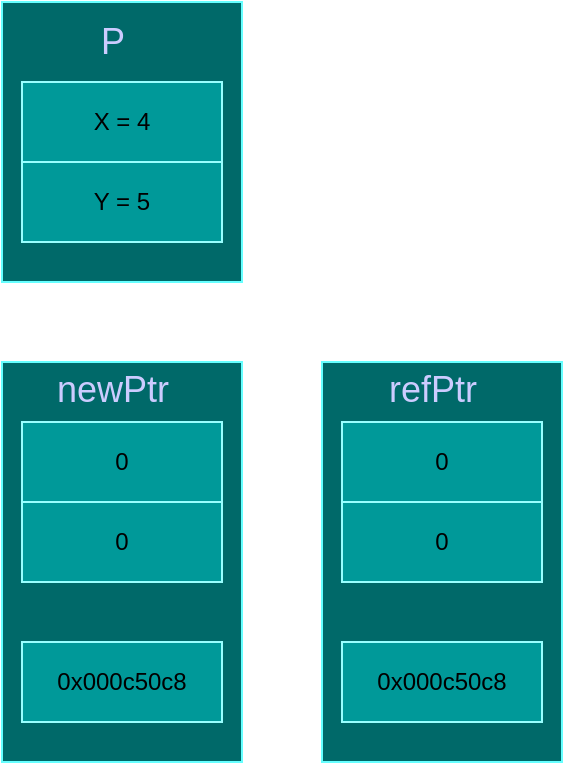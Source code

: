 <mxfile version="13.10.0" type="embed">
    <diagram id="v6CWL5Xo1uuj7o1O4dyY" name="Page-1">
        <mxGraphModel dx="1139" dy="789" grid="1" gridSize="10" guides="1" tooltips="1" connect="1" arrows="1" fold="1" page="1" pageScale="1" pageWidth="827" pageHeight="1169" background="#FFFFFF" math="0" shadow="0">
            <root>
                <mxCell id="0"/>
                <mxCell id="1" parent="0"/>
                <mxCell id="6" value="" style="rounded=0;whiteSpace=wrap;html=1;shadow=0;glass=0;sketch=0;fillColor=#006969;strokeColor=#66FFFF;" vertex="1" parent="1">
                    <mxGeometry x="40" y="20" width="120" height="140" as="geometry"/>
                </mxCell>
                <mxCell id="2" value="X = 4" style="whiteSpace=wrap;html=1;glass=0;rounded=0;sketch=0;shadow=0;fillColor=#009999;strokeColor=#99FFFF;" vertex="1" parent="1">
                    <mxGeometry x="50" y="60" width="100" height="40" as="geometry"/>
                </mxCell>
                <mxCell id="4" value="Y = 5" style="whiteSpace=wrap;html=1;fillColor=#009999;strokeColor=#99FFFF;" vertex="1" parent="1">
                    <mxGeometry x="50" y="100" width="100" height="40" as="geometry"/>
                </mxCell>
                <mxCell id="5" value="&lt;font style=&quot;line-height: 170% ; font-size: 18px&quot; color=&quot;#ccccff&quot;&gt;P&lt;/font&gt;" style="text;html=1;resizable=0;autosize=1;align=center;verticalAlign=middle;points=[];fontColor=#ffffff;" vertex="1" parent="1">
                    <mxGeometry x="80" y="20" width="30" height="40" as="geometry"/>
                </mxCell>
                <mxCell id="7" value="" style="rounded=0;whiteSpace=wrap;html=1;shadow=0;glass=0;sketch=0;fillColor=#006969;strokeColor=#66FFFF;" vertex="1" parent="1">
                    <mxGeometry x="40" y="200" width="120" height="200" as="geometry"/>
                </mxCell>
                <mxCell id="8" value="0" style="whiteSpace=wrap;html=1;glass=0;rounded=0;sketch=0;shadow=0;fillColor=#009999;strokeColor=#99FFFF;" vertex="1" parent="1">
                    <mxGeometry x="50" y="230" width="100" height="40" as="geometry"/>
                </mxCell>
                <mxCell id="9" value="0" style="whiteSpace=wrap;html=1;fillColor=#009999;strokeColor=#99FFFF;" vertex="1" parent="1">
                    <mxGeometry x="50" y="270" width="100" height="40" as="geometry"/>
                </mxCell>
                <mxCell id="10" value="&lt;font style=&quot;line-height: 170% ; font-size: 18px&quot; color=&quot;#ccccff&quot;&gt;newPtr&lt;/font&gt;" style="text;html=1;resizable=0;autosize=1;align=center;verticalAlign=middle;points=[];fontColor=#ffffff;" vertex="1" parent="1">
                    <mxGeometry x="60" y="194" width="70" height="40" as="geometry"/>
                </mxCell>
                <mxCell id="11" value="0x000c50c8" style="whiteSpace=wrap;html=1;fillColor=#009999;strokeColor=#99FFFF;" vertex="1" parent="1">
                    <mxGeometry x="50" y="340" width="100" height="40" as="geometry"/>
                </mxCell>
                <mxCell id="12" value="" style="rounded=0;whiteSpace=wrap;html=1;shadow=0;glass=0;sketch=0;fillColor=#006969;strokeColor=#66FFFF;" vertex="1" parent="1">
                    <mxGeometry x="200" y="200" width="120" height="200" as="geometry"/>
                </mxCell>
                <mxCell id="13" value="0" style="whiteSpace=wrap;html=1;glass=0;rounded=0;sketch=0;shadow=0;fillColor=#009999;strokeColor=#99FFFF;" vertex="1" parent="1">
                    <mxGeometry x="210" y="230" width="100" height="40" as="geometry"/>
                </mxCell>
                <mxCell id="14" value="0" style="whiteSpace=wrap;html=1;fillColor=#009999;strokeColor=#99FFFF;" vertex="1" parent="1">
                    <mxGeometry x="210" y="270" width="100" height="40" as="geometry"/>
                </mxCell>
                <mxCell id="15" value="&lt;font style=&quot;line-height: 170% ; font-size: 18px&quot; color=&quot;#ccccff&quot;&gt;refPtr&lt;/font&gt;" style="text;html=1;resizable=0;autosize=1;align=center;verticalAlign=middle;points=[];fontColor=#ffffff;" vertex="1" parent="1">
                    <mxGeometry x="225" y="194" width="60" height="40" as="geometry"/>
                </mxCell>
                <mxCell id="16" value="0x000c50c8" style="whiteSpace=wrap;html=1;fillColor=#009999;strokeColor=#99FFFF;" vertex="1" parent="1">
                    <mxGeometry x="210" y="340" width="100" height="40" as="geometry"/>
                </mxCell>
            </root>
        </mxGraphModel>
    </diagram>
</mxfile>